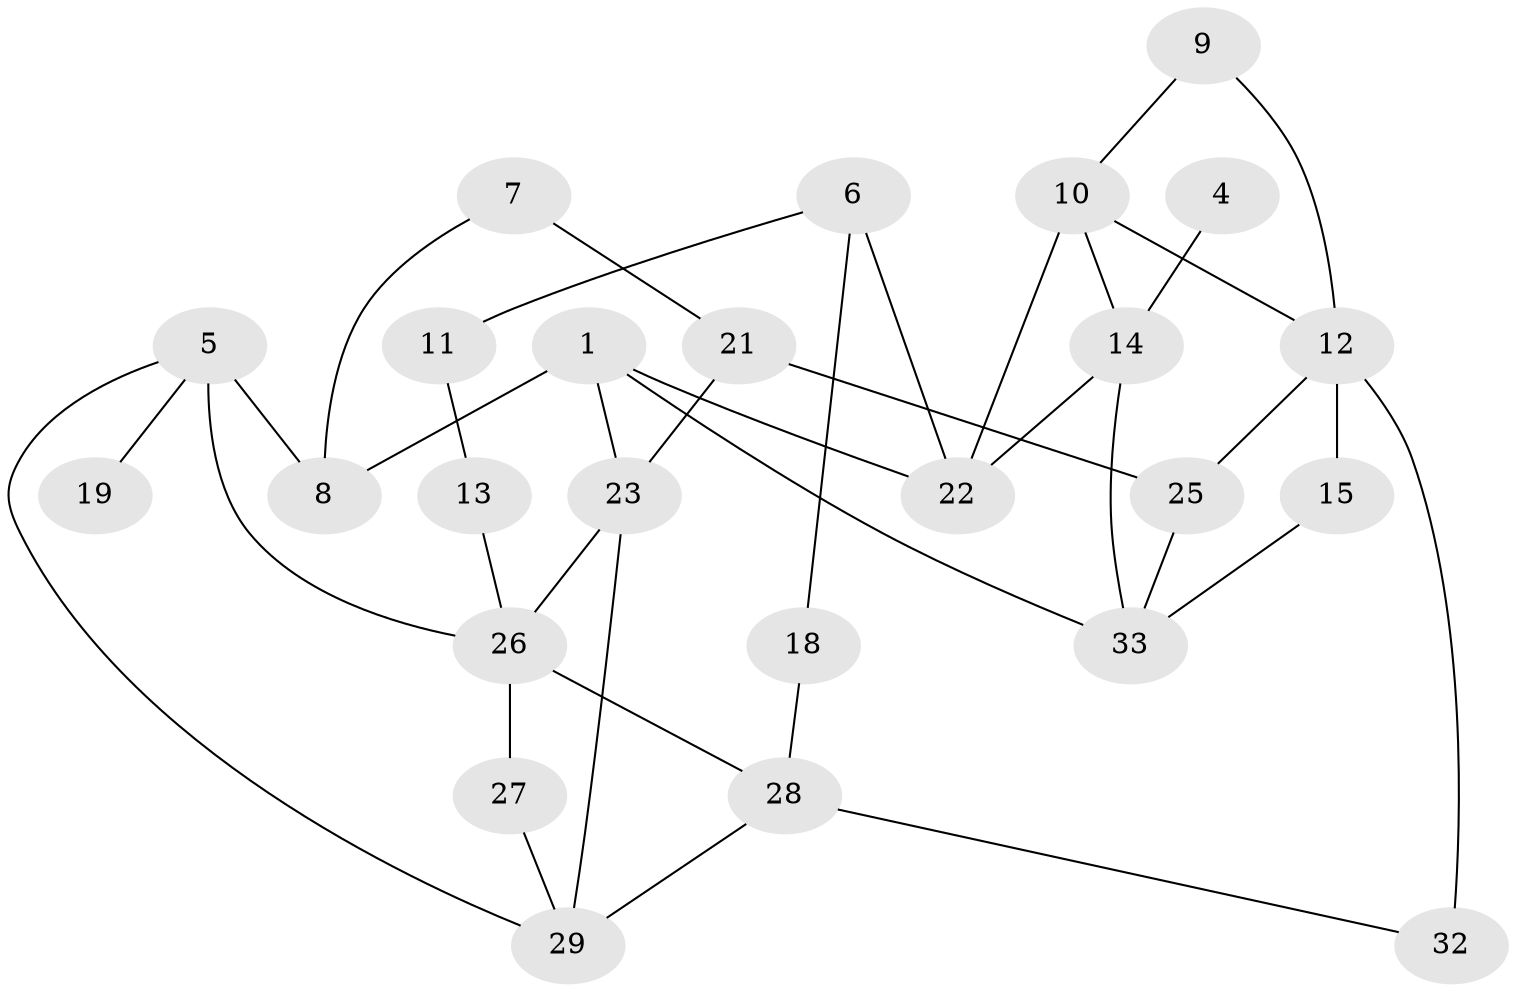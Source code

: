 // original degree distribution, {2: 0.24615384615384617, 1: 0.18461538461538463, 4: 0.13846153846153847, 0: 0.1076923076923077, 5: 0.046153846153846156, 3: 0.26153846153846155, 6: 0.015384615384615385}
// Generated by graph-tools (version 1.1) at 2025/35/03/04/25 23:35:56]
// undirected, 25 vertices, 38 edges
graph export_dot {
  node [color=gray90,style=filled];
  1;
  4;
  5;
  6;
  7;
  8;
  9;
  10;
  11;
  12;
  13;
  14;
  15;
  18;
  19;
  21;
  22;
  23;
  25;
  26;
  27;
  28;
  29;
  32;
  33;
  1 -- 8 [weight=1.0];
  1 -- 22 [weight=1.0];
  1 -- 23 [weight=1.0];
  1 -- 33 [weight=1.0];
  4 -- 14 [weight=1.0];
  5 -- 8 [weight=3.0];
  5 -- 19 [weight=2.0];
  5 -- 26 [weight=1.0];
  5 -- 29 [weight=1.0];
  6 -- 11 [weight=1.0];
  6 -- 18 [weight=1.0];
  6 -- 22 [weight=1.0];
  7 -- 8 [weight=1.0];
  7 -- 21 [weight=1.0];
  9 -- 10 [weight=1.0];
  9 -- 12 [weight=1.0];
  10 -- 12 [weight=1.0];
  10 -- 14 [weight=1.0];
  10 -- 22 [weight=1.0];
  11 -- 13 [weight=2.0];
  12 -- 15 [weight=1.0];
  12 -- 25 [weight=1.0];
  12 -- 32 [weight=2.0];
  13 -- 26 [weight=1.0];
  14 -- 22 [weight=1.0];
  14 -- 33 [weight=1.0];
  15 -- 33 [weight=1.0];
  18 -- 28 [weight=1.0];
  21 -- 23 [weight=1.0];
  21 -- 25 [weight=1.0];
  23 -- 26 [weight=1.0];
  23 -- 29 [weight=1.0];
  25 -- 33 [weight=1.0];
  26 -- 27 [weight=1.0];
  26 -- 28 [weight=1.0];
  27 -- 29 [weight=1.0];
  28 -- 29 [weight=1.0];
  28 -- 32 [weight=1.0];
}
